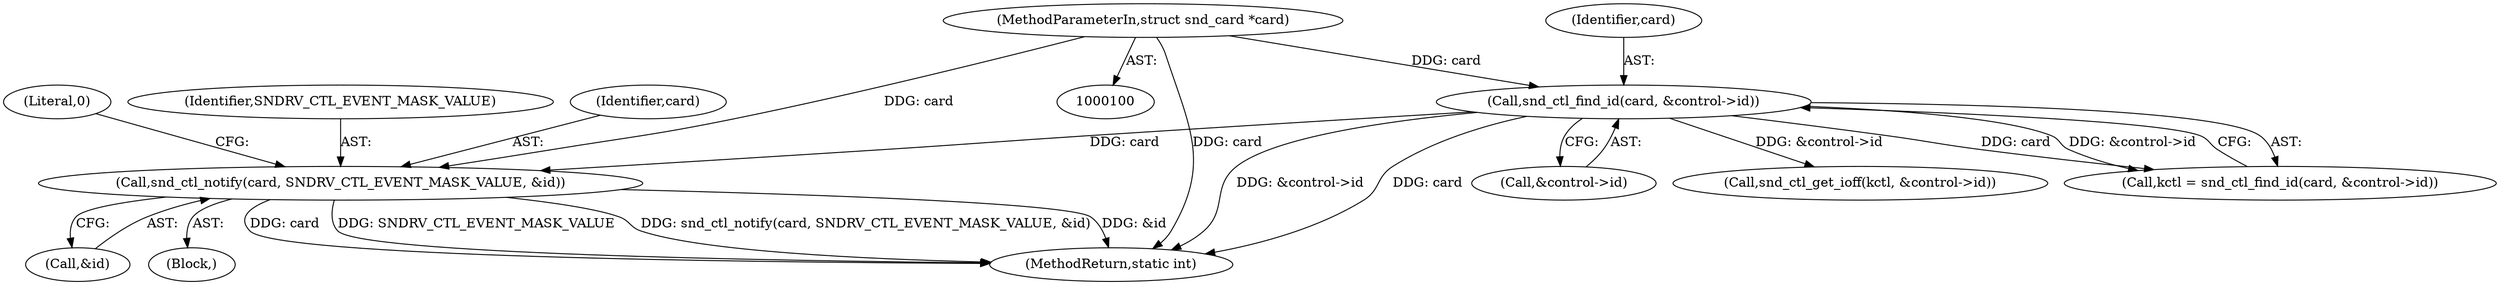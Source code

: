 digraph "0_linux_fd9f26e4eca5d08a27d12c0933fceef76ed9663d_0@pointer" {
"1000209" [label="(Call,snd_ctl_notify(card, SNDRV_CTL_EVENT_MASK_VALUE, &id))"];
"1000116" [label="(Call,snd_ctl_find_id(card, &control->id))"];
"1000101" [label="(MethodParameterIn,struct snd_card *card)"];
"1000135" [label="(Call,snd_ctl_get_ioff(kctl, &control->id))"];
"1000114" [label="(Call,kctl = snd_ctl_find_id(card, &control->id))"];
"1000211" [label="(Identifier,SNDRV_CTL_EVENT_MASK_VALUE)"];
"1000197" [label="(Block,)"];
"1000101" [label="(MethodParameterIn,struct snd_card *card)"];
"1000223" [label="(MethodReturn,static int)"];
"1000117" [label="(Identifier,card)"];
"1000210" [label="(Identifier,card)"];
"1000116" [label="(Call,snd_ctl_find_id(card, &control->id))"];
"1000209" [label="(Call,snd_ctl_notify(card, SNDRV_CTL_EVENT_MASK_VALUE, &id))"];
"1000212" [label="(Call,&id)"];
"1000118" [label="(Call,&control->id)"];
"1000215" [label="(Literal,0)"];
"1000209" -> "1000197"  [label="AST: "];
"1000209" -> "1000212"  [label="CFG: "];
"1000210" -> "1000209"  [label="AST: "];
"1000211" -> "1000209"  [label="AST: "];
"1000212" -> "1000209"  [label="AST: "];
"1000215" -> "1000209"  [label="CFG: "];
"1000209" -> "1000223"  [label="DDG: snd_ctl_notify(card, SNDRV_CTL_EVENT_MASK_VALUE, &id)"];
"1000209" -> "1000223"  [label="DDG: &id"];
"1000209" -> "1000223"  [label="DDG: card"];
"1000209" -> "1000223"  [label="DDG: SNDRV_CTL_EVENT_MASK_VALUE"];
"1000116" -> "1000209"  [label="DDG: card"];
"1000101" -> "1000209"  [label="DDG: card"];
"1000116" -> "1000114"  [label="AST: "];
"1000116" -> "1000118"  [label="CFG: "];
"1000117" -> "1000116"  [label="AST: "];
"1000118" -> "1000116"  [label="AST: "];
"1000114" -> "1000116"  [label="CFG: "];
"1000116" -> "1000223"  [label="DDG: &control->id"];
"1000116" -> "1000223"  [label="DDG: card"];
"1000116" -> "1000114"  [label="DDG: card"];
"1000116" -> "1000114"  [label="DDG: &control->id"];
"1000101" -> "1000116"  [label="DDG: card"];
"1000116" -> "1000135"  [label="DDG: &control->id"];
"1000101" -> "1000100"  [label="AST: "];
"1000101" -> "1000223"  [label="DDG: card"];
}
